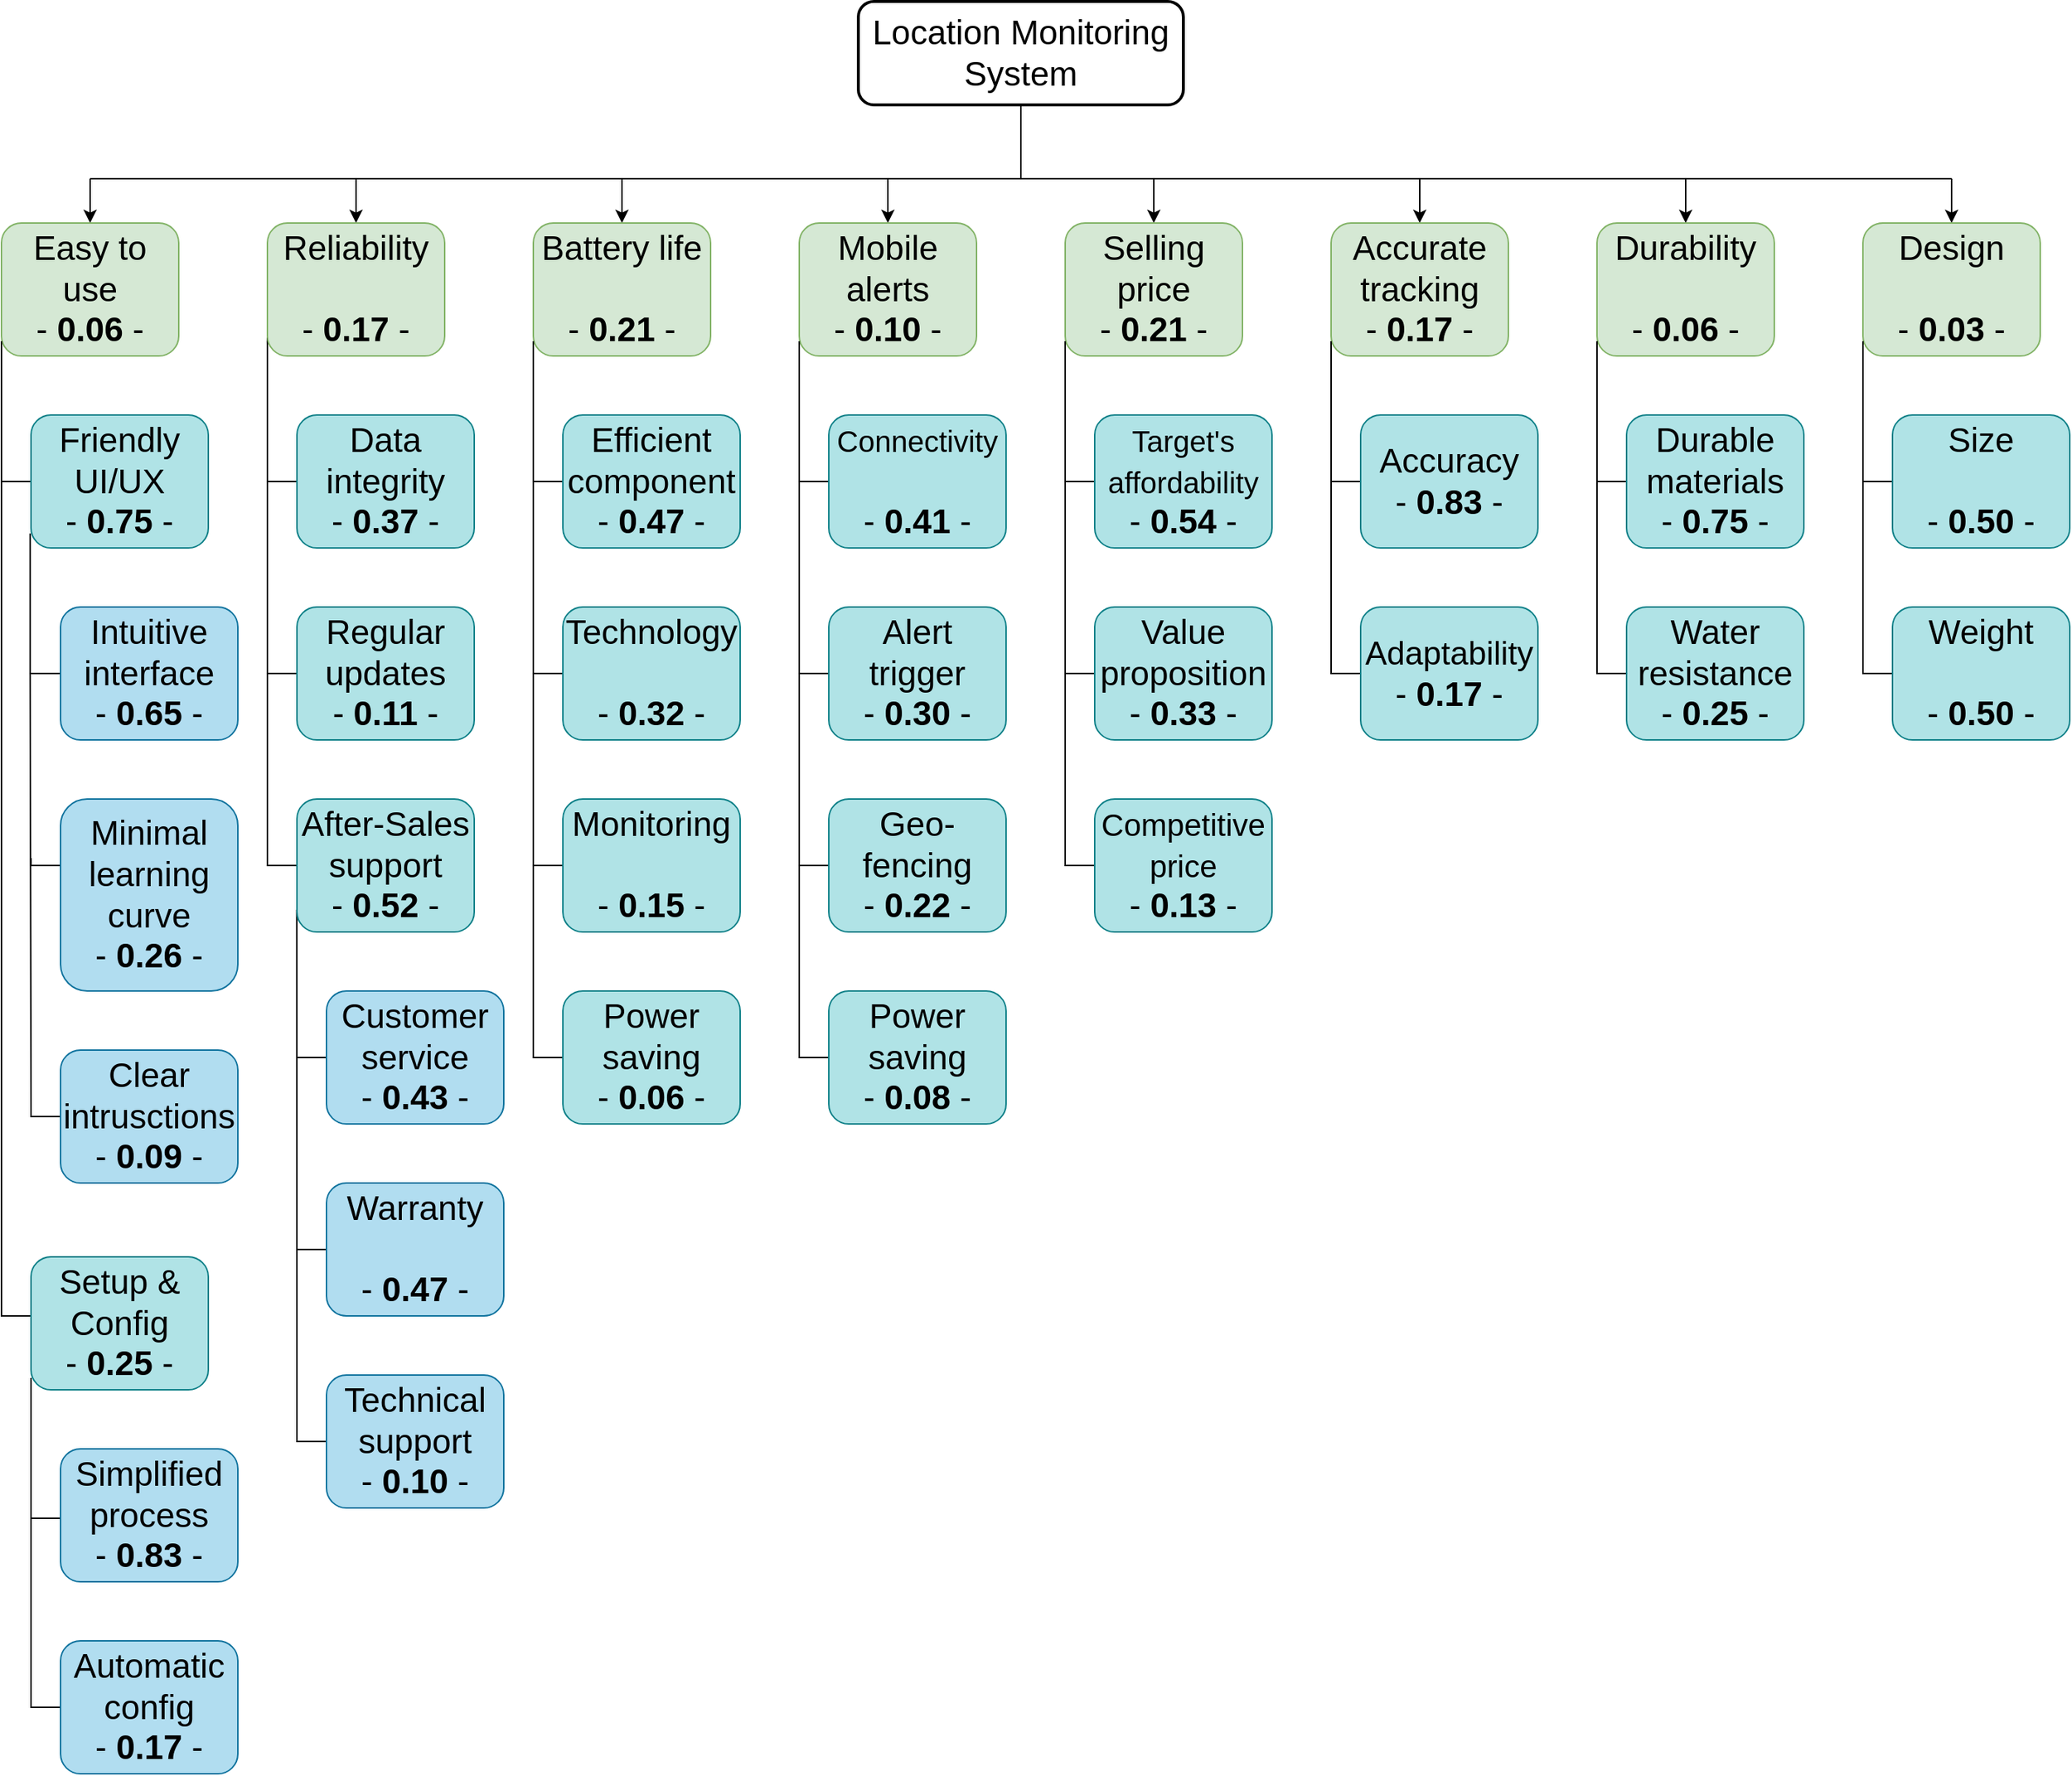 <mxfile version="24.7.14">
  <diagram name="Page-1" id="b4qY4TUKTBq9A7x4mIjq">
    <mxGraphModel dx="4037" dy="1569" grid="1" gridSize="10" guides="1" tooltips="1" connect="1" arrows="1" fold="1" page="1" pageScale="1" pageWidth="850" pageHeight="1100" math="0" shadow="0">
      <root>
        <mxCell id="0" />
        <mxCell id="1" parent="0" />
        <mxCell id="1FTbmse3qNkx1oouSHhA-13" style="edgeStyle=orthogonalEdgeStyle;rounded=0;orthogonalLoop=1;jettySize=auto;html=1;endArrow=none;endFill=0;" edge="1" parent="1" source="1FTbmse3qNkx1oouSHhA-1">
          <mxGeometry relative="1" as="geometry">
            <mxPoint x="470" y="440" as="targetPoint" />
          </mxGeometry>
        </mxCell>
        <mxCell id="1FTbmse3qNkx1oouSHhA-1" value="Location Monitoring System" style="rounded=1;whiteSpace=wrap;html=1;fontSize=23;strokeWidth=2;" vertex="1" parent="1">
          <mxGeometry x="360" y="320" width="220" height="70" as="geometry" />
        </mxCell>
        <mxCell id="1FTbmse3qNkx1oouSHhA-15" style="edgeStyle=orthogonalEdgeStyle;rounded=0;orthogonalLoop=1;jettySize=auto;html=1;endArrow=none;endFill=0;startArrow=classic;startFill=1;" edge="1" parent="1" source="1FTbmse3qNkx1oouSHhA-2">
          <mxGeometry relative="1" as="geometry">
            <mxPoint x="-160" y="440" as="targetPoint" />
          </mxGeometry>
        </mxCell>
        <mxCell id="1FTbmse3qNkx1oouSHhA-2" value="Easy to use&lt;div&gt;-&amp;nbsp;&lt;b&gt;0.06&amp;nbsp;&lt;/b&gt;-&lt;/div&gt;" style="rounded=1;whiteSpace=wrap;html=1;fontSize=23;fillColor=#d5e8d4;strokeColor=#82b366;" vertex="1" parent="1">
          <mxGeometry x="-220" y="470" width="120" height="90" as="geometry" />
        </mxCell>
        <mxCell id="1FTbmse3qNkx1oouSHhA-16" style="edgeStyle=orthogonalEdgeStyle;rounded=0;orthogonalLoop=1;jettySize=auto;html=1;endArrow=none;endFill=0;startArrow=classic;startFill=1;" edge="1" parent="1" source="1FTbmse3qNkx1oouSHhA-3">
          <mxGeometry relative="1" as="geometry">
            <mxPoint x="20" y="440" as="targetPoint" />
          </mxGeometry>
        </mxCell>
        <mxCell id="1FTbmse3qNkx1oouSHhA-53" value="" style="edgeStyle=orthogonalEdgeStyle;rounded=0;orthogonalLoop=1;jettySize=auto;html=1;exitX=0;exitY=0.863;exitDx=0;exitDy=0;exitPerimeter=0;endArrow=none;endFill=0;" edge="1" parent="1" source="1FTbmse3qNkx1oouSHhA-3">
          <mxGeometry relative="1" as="geometry">
            <mxPoint x="-40" y="900" as="targetPoint" />
            <Array as="points">
              <mxPoint x="-40" y="645" />
            </Array>
          </mxGeometry>
        </mxCell>
        <mxCell id="1FTbmse3qNkx1oouSHhA-3" value="Reliability&lt;div&gt;&lt;br&gt;&lt;div&gt;-&amp;nbsp;&lt;b&gt;0.17&amp;nbsp;&lt;/b&gt;-&lt;/div&gt;&lt;/div&gt;" style="rounded=1;whiteSpace=wrap;html=1;fontSize=23;fillColor=#d5e8d4;strokeColor=#82b366;" vertex="1" parent="1">
          <mxGeometry x="-40" y="470" width="120" height="90" as="geometry" />
        </mxCell>
        <mxCell id="1FTbmse3qNkx1oouSHhA-17" style="edgeStyle=orthogonalEdgeStyle;rounded=0;orthogonalLoop=1;jettySize=auto;html=1;endArrow=none;endFill=0;startArrow=classic;startFill=1;" edge="1" parent="1" source="1FTbmse3qNkx1oouSHhA-4">
          <mxGeometry relative="1" as="geometry">
            <mxPoint x="200" y="440" as="targetPoint" />
          </mxGeometry>
        </mxCell>
        <mxCell id="1FTbmse3qNkx1oouSHhA-4" value="Battery life&lt;div&gt;&lt;br&gt;&lt;/div&gt;&lt;div&gt;-&amp;nbsp;&lt;b&gt;0.21&amp;nbsp;&lt;/b&gt;-&lt;/div&gt;" style="rounded=1;whiteSpace=wrap;html=1;fontSize=23;fillColor=#d5e8d4;strokeColor=#82b366;" vertex="1" parent="1">
          <mxGeometry x="140" y="470" width="120" height="90" as="geometry" />
        </mxCell>
        <mxCell id="1FTbmse3qNkx1oouSHhA-18" style="edgeStyle=orthogonalEdgeStyle;rounded=0;orthogonalLoop=1;jettySize=auto;html=1;endArrow=none;endFill=0;startArrow=classic;startFill=1;" edge="1" parent="1" source="1FTbmse3qNkx1oouSHhA-5">
          <mxGeometry relative="1" as="geometry">
            <mxPoint x="380" y="440" as="targetPoint" />
          </mxGeometry>
        </mxCell>
        <mxCell id="1FTbmse3qNkx1oouSHhA-5" value="Mobile alerts&lt;div&gt;-&amp;nbsp;&lt;b&gt;0.10&amp;nbsp;&lt;/b&gt;-&lt;/div&gt;" style="rounded=1;whiteSpace=wrap;html=1;fontSize=23;fillColor=#d5e8d4;strokeColor=#82b366;" vertex="1" parent="1">
          <mxGeometry x="320" y="470" width="120" height="90" as="geometry" />
        </mxCell>
        <mxCell id="1FTbmse3qNkx1oouSHhA-19" style="edgeStyle=orthogonalEdgeStyle;rounded=0;orthogonalLoop=1;jettySize=auto;html=1;endArrow=none;endFill=0;startArrow=classic;startFill=1;" edge="1" parent="1" source="1FTbmse3qNkx1oouSHhA-6">
          <mxGeometry relative="1" as="geometry">
            <mxPoint x="560" y="440" as="targetPoint" />
          </mxGeometry>
        </mxCell>
        <mxCell id="1FTbmse3qNkx1oouSHhA-6" value="Selling price&lt;div&gt;- &lt;b&gt;0.21&lt;/b&gt;&amp;nbsp;-&lt;/div&gt;" style="rounded=1;whiteSpace=wrap;html=1;fontSize=23;fillColor=#d5e8d4;strokeColor=#82b366;" vertex="1" parent="1">
          <mxGeometry x="500" y="470" width="120" height="90" as="geometry" />
        </mxCell>
        <mxCell id="1FTbmse3qNkx1oouSHhA-20" style="edgeStyle=orthogonalEdgeStyle;rounded=0;orthogonalLoop=1;jettySize=auto;html=1;endArrow=none;endFill=0;startArrow=classic;startFill=1;" edge="1" parent="1" source="1FTbmse3qNkx1oouSHhA-7">
          <mxGeometry relative="1" as="geometry">
            <mxPoint x="740" y="440" as="targetPoint" />
          </mxGeometry>
        </mxCell>
        <mxCell id="1FTbmse3qNkx1oouSHhA-7" value="Accurate tracking&lt;div&gt;- &lt;b&gt;0.17 &lt;/b&gt;-&lt;/div&gt;" style="rounded=1;whiteSpace=wrap;html=1;fontSize=23;fillColor=#d5e8d4;strokeColor=#82b366;" vertex="1" parent="1">
          <mxGeometry x="680" y="470" width="120" height="90" as="geometry" />
        </mxCell>
        <mxCell id="1FTbmse3qNkx1oouSHhA-21" style="edgeStyle=orthogonalEdgeStyle;rounded=0;orthogonalLoop=1;jettySize=auto;html=1;endArrow=none;endFill=0;startArrow=classic;startFill=1;" edge="1" parent="1" source="1FTbmse3qNkx1oouSHhA-8">
          <mxGeometry relative="1" as="geometry">
            <mxPoint x="920" y="440" as="targetPoint" />
          </mxGeometry>
        </mxCell>
        <mxCell id="1FTbmse3qNkx1oouSHhA-8" value="Durability&lt;div&gt;&lt;br&gt;&lt;/div&gt;&lt;div&gt;- &lt;b&gt;0.06 &lt;/b&gt;-&lt;/div&gt;" style="rounded=1;whiteSpace=wrap;html=1;fontSize=23;fillColor=#d5e8d4;strokeColor=#82b366;" vertex="1" parent="1">
          <mxGeometry x="860" y="470" width="120" height="90" as="geometry" />
        </mxCell>
        <mxCell id="1FTbmse3qNkx1oouSHhA-22" style="edgeStyle=orthogonalEdgeStyle;rounded=0;orthogonalLoop=1;jettySize=auto;html=1;endArrow=none;endFill=0;startArrow=classic;startFill=1;" edge="1" parent="1" source="1FTbmse3qNkx1oouSHhA-9">
          <mxGeometry relative="1" as="geometry">
            <mxPoint x="1100" y="440" as="targetPoint" />
          </mxGeometry>
        </mxCell>
        <mxCell id="1FTbmse3qNkx1oouSHhA-9" value="Design&lt;div&gt;&lt;br&gt;&lt;/div&gt;&lt;div&gt;- &lt;b&gt;0.03 &lt;/b&gt;-&lt;/div&gt;" style="rounded=1;whiteSpace=wrap;html=1;fontSize=23;fillColor=#d5e8d4;strokeColor=#82b366;" vertex="1" parent="1">
          <mxGeometry x="1040" y="470" width="120" height="90" as="geometry" />
        </mxCell>
        <mxCell id="1FTbmse3qNkx1oouSHhA-14" value="" style="endArrow=none;html=1;rounded=0;" edge="1" parent="1">
          <mxGeometry width="50" height="50" relative="1" as="geometry">
            <mxPoint x="-160" y="440" as="sourcePoint" />
            <mxPoint x="1100" y="440" as="targetPoint" />
          </mxGeometry>
        </mxCell>
        <mxCell id="1FTbmse3qNkx1oouSHhA-32" style="edgeStyle=orthogonalEdgeStyle;rounded=0;orthogonalLoop=1;jettySize=auto;html=1;endArrow=none;endFill=0;" edge="1" parent="1">
          <mxGeometry relative="1" as="geometry">
            <mxPoint x="-220" y="645" as="targetPoint" />
            <mxPoint x="-200" y="645" as="sourcePoint" />
          </mxGeometry>
        </mxCell>
        <mxCell id="1FTbmse3qNkx1oouSHhA-34" value="" style="edgeStyle=orthogonalEdgeStyle;rounded=0;orthogonalLoop=1;jettySize=auto;html=1;exitX=-0.005;exitY=0.891;exitDx=0;exitDy=0;exitPerimeter=0;endArrow=none;endFill=0;" edge="1" parent="1">
          <mxGeometry relative="1" as="geometry">
            <mxPoint x="-200.6" y="680.19" as="sourcePoint" />
            <mxPoint x="-200" y="1070" as="targetPoint" />
            <Array as="points">
              <mxPoint x="-201" y="775" />
            </Array>
          </mxGeometry>
        </mxCell>
        <mxCell id="1FTbmse3qNkx1oouSHhA-33" style="edgeStyle=orthogonalEdgeStyle;rounded=0;orthogonalLoop=1;jettySize=auto;html=1;endArrow=none;endFill=0;exitX=0.008;exitY=0.432;exitDx=0;exitDy=0;exitPerimeter=0;" edge="1" parent="1" source="1FTbmse3qNkx1oouSHhA-42">
          <mxGeometry relative="1" as="geometry">
            <mxPoint x="-220" y="1030" as="targetPoint" />
            <mxPoint x="-200" y="1035" as="sourcePoint" />
            <Array as="points">
              <mxPoint x="-200" y="1209" />
              <mxPoint x="-200" y="1210" />
              <mxPoint x="-220" y="1210" />
            </Array>
          </mxGeometry>
        </mxCell>
        <mxCell id="1FTbmse3qNkx1oouSHhA-37" value="" style="edgeStyle=orthogonalEdgeStyle;rounded=0;orthogonalLoop=1;jettySize=auto;html=1;exitX=0;exitY=0.889;exitDx=0;exitDy=0;exitPerimeter=0;endArrow=none;endFill=0;" edge="1" parent="1">
          <mxGeometry relative="1" as="geometry">
            <mxPoint x="-200" y="1252.01" as="sourcePoint" />
            <mxPoint x="-200" y="1470" as="targetPoint" />
            <Array as="points">
              <mxPoint x="-200" y="1460" />
              <mxPoint x="-200" y="1460" />
            </Array>
          </mxGeometry>
        </mxCell>
        <mxCell id="1FTbmse3qNkx1oouSHhA-38" style="edgeStyle=orthogonalEdgeStyle;rounded=0;orthogonalLoop=1;jettySize=auto;html=1;endArrow=none;endFill=0;" edge="1" parent="1">
          <mxGeometry relative="1" as="geometry">
            <mxPoint x="-200.0" y="1347" as="targetPoint" />
            <mxPoint x="-180" y="1347" as="sourcePoint" />
          </mxGeometry>
        </mxCell>
        <mxCell id="1FTbmse3qNkx1oouSHhA-35" style="edgeStyle=orthogonalEdgeStyle;rounded=0;orthogonalLoop=1;jettySize=auto;html=1;endArrow=none;endFill=0;" edge="1" parent="1">
          <mxGeometry relative="1" as="geometry">
            <mxPoint x="-200" y="775" as="targetPoint" />
            <mxPoint x="-180" y="775" as="sourcePoint" />
          </mxGeometry>
        </mxCell>
        <mxCell id="1FTbmse3qNkx1oouSHhA-36" style="edgeStyle=orthogonalEdgeStyle;rounded=0;orthogonalLoop=1;jettySize=auto;html=1;endArrow=none;endFill=0;" edge="1" parent="1">
          <mxGeometry relative="1" as="geometry">
            <mxPoint x="-200" y="900" as="targetPoint" />
            <mxPoint x="-180" y="905" as="sourcePoint" />
            <Array as="points">
              <mxPoint x="-200" y="905" />
            </Array>
          </mxGeometry>
        </mxCell>
        <mxCell id="1FTbmse3qNkx1oouSHhA-31" style="edgeStyle=orthogonalEdgeStyle;rounded=0;orthogonalLoop=1;jettySize=auto;html=1;endArrow=none;endFill=0;" edge="1" parent="1">
          <mxGeometry relative="1" as="geometry">
            <mxPoint x="-220" y="550" as="sourcePoint" />
            <mxPoint x="-220" y="1030" as="targetPoint" />
            <Array as="points">
              <mxPoint x="-220" y="600" />
            </Array>
          </mxGeometry>
        </mxCell>
        <mxCell id="1FTbmse3qNkx1oouSHhA-55" style="edgeStyle=orthogonalEdgeStyle;rounded=0;orthogonalLoop=1;jettySize=auto;html=1;endArrow=none;endFill=0;" edge="1" parent="1" source="1FTbmse3qNkx1oouSHhA-41">
          <mxGeometry relative="1" as="geometry">
            <mxPoint x="-40" y="645" as="targetPoint" />
          </mxGeometry>
        </mxCell>
        <mxCell id="1FTbmse3qNkx1oouSHhA-63" value="" style="edgeStyle=orthogonalEdgeStyle;rounded=0;orthogonalLoop=1;jettySize=auto;html=1;exitX=-0.001;exitY=0.833;exitDx=0;exitDy=0;exitPerimeter=0;endArrow=none;endFill=0;" edge="1" parent="1" source="1FTbmse3qNkx1oouSHhA-41">
          <mxGeometry relative="1" as="geometry">
            <mxPoint x="-20" y="1290" as="targetPoint" />
            <Array as="points">
              <mxPoint x="-20" y="1035" />
            </Array>
          </mxGeometry>
        </mxCell>
        <mxCell id="1FTbmse3qNkx1oouSHhA-41" value="&lt;div&gt;After-Sales support&lt;br&gt;- &lt;b&gt;0.52&amp;nbsp;&lt;/b&gt;-&lt;/div&gt;" style="rounded=1;whiteSpace=wrap;html=1;fontSize=23;fillColor=#b0e3e6;strokeColor=#0e8088;" vertex="1" parent="1">
          <mxGeometry x="-20" y="860" width="120" height="90" as="geometry" />
        </mxCell>
        <mxCell id="1FTbmse3qNkx1oouSHhA-42" value="Setup &amp;amp; Config&lt;div&gt;- &lt;b&gt;0.25 &lt;/b&gt;-&lt;/div&gt;" style="rounded=1;whiteSpace=wrap;html=1;fontSize=23;fillColor=#b0e3e6;strokeColor=#0e8088;" vertex="1" parent="1">
          <mxGeometry x="-200" y="1170" width="120" height="90" as="geometry" />
        </mxCell>
        <mxCell id="1FTbmse3qNkx1oouSHhA-43" value="&lt;div&gt;Simplified process&lt;br&gt;- &lt;b&gt;0.83&amp;nbsp;&lt;/b&gt;-&lt;/div&gt;" style="rounded=1;whiteSpace=wrap;html=1;fontSize=23;fillColor=#b1ddf0;strokeColor=#10739e;" vertex="1" parent="1">
          <mxGeometry x="-180" y="1300" width="120" height="90" as="geometry" />
        </mxCell>
        <mxCell id="1FTbmse3qNkx1oouSHhA-50" style="edgeStyle=orthogonalEdgeStyle;rounded=0;orthogonalLoop=1;jettySize=auto;html=1;endArrow=none;endFill=0;" edge="1" parent="1" source="1FTbmse3qNkx1oouSHhA-44">
          <mxGeometry relative="1" as="geometry">
            <mxPoint x="-200" y="1470" as="targetPoint" />
            <Array as="points">
              <mxPoint x="-200" y="1475" />
            </Array>
          </mxGeometry>
        </mxCell>
        <mxCell id="1FTbmse3qNkx1oouSHhA-44" value="&lt;div&gt;Automatic config&lt;br&gt;- &lt;b&gt;0.17&amp;nbsp;&lt;/b&gt;-&lt;/div&gt;" style="rounded=1;whiteSpace=wrap;html=1;fontSize=23;fillColor=#b1ddf0;strokeColor=#10739e;" vertex="1" parent="1">
          <mxGeometry x="-180" y="1430" width="120" height="90" as="geometry" />
        </mxCell>
        <mxCell id="1FTbmse3qNkx1oouSHhA-45" value="Friendly UI/UX&lt;div&gt;- &lt;b&gt;0.75 &lt;/b&gt;-&lt;/div&gt;" style="rounded=1;whiteSpace=wrap;html=1;fontSize=23;fillColor=#b0e3e6;strokeColor=#0e8088;" vertex="1" parent="1">
          <mxGeometry x="-200" y="600" width="120" height="90" as="geometry" />
        </mxCell>
        <mxCell id="1FTbmse3qNkx1oouSHhA-46" value="&lt;div&gt;Intuitive interface&lt;br&gt;- &lt;b&gt;0.65&amp;nbsp;&lt;/b&gt;-&lt;/div&gt;" style="rounded=1;whiteSpace=wrap;html=1;fontSize=23;fillColor=#b1ddf0;strokeColor=#10739e;" vertex="1" parent="1">
          <mxGeometry x="-180" y="730" width="120" height="90" as="geometry" />
        </mxCell>
        <mxCell id="1FTbmse3qNkx1oouSHhA-49" style="edgeStyle=orthogonalEdgeStyle;rounded=0;orthogonalLoop=1;jettySize=auto;html=1;endArrow=none;endFill=0;" edge="1" parent="1" source="1FTbmse3qNkx1oouSHhA-47">
          <mxGeometry relative="1" as="geometry">
            <mxPoint x="-200" y="1070" as="targetPoint" />
            <Array as="points">
              <mxPoint x="-200" y="1075" />
            </Array>
          </mxGeometry>
        </mxCell>
        <mxCell id="1FTbmse3qNkx1oouSHhA-47" value="&lt;div&gt;Clear intrusctions&lt;br&gt;- &lt;b&gt;0.09&amp;nbsp;&lt;/b&gt;-&lt;/div&gt;" style="rounded=1;whiteSpace=wrap;html=1;fontSize=23;fillColor=#b1ddf0;strokeColor=#10739e;" vertex="1" parent="1">
          <mxGeometry x="-180" y="1030" width="120" height="90" as="geometry" />
        </mxCell>
        <mxCell id="1FTbmse3qNkx1oouSHhA-48" value="&lt;div&gt;Minimal learning curve&lt;br&gt;- &lt;b&gt;0.26&amp;nbsp;&lt;/b&gt;-&lt;/div&gt;" style="rounded=1;whiteSpace=wrap;html=1;fontSize=23;fillColor=#b1ddf0;strokeColor=#10739e;" vertex="1" parent="1">
          <mxGeometry x="-180" y="860" width="120" height="130" as="geometry" />
        </mxCell>
        <mxCell id="1FTbmse3qNkx1oouSHhA-57" style="edgeStyle=orthogonalEdgeStyle;rounded=0;orthogonalLoop=1;jettySize=auto;html=1;endArrow=none;endFill=0;" edge="1" parent="1" source="1FTbmse3qNkx1oouSHhA-51">
          <mxGeometry relative="1" as="geometry">
            <mxPoint x="-40" y="775" as="targetPoint" />
          </mxGeometry>
        </mxCell>
        <mxCell id="1FTbmse3qNkx1oouSHhA-51" value="&lt;div&gt;Data integrity&lt;br&gt;- &lt;b&gt;0.37&amp;nbsp;&lt;/b&gt;-&lt;/div&gt;" style="rounded=1;whiteSpace=wrap;html=1;fontSize=23;fillColor=#b0e3e6;strokeColor=#0e8088;" vertex="1" parent="1">
          <mxGeometry x="-20" y="600" width="120" height="90" as="geometry" />
        </mxCell>
        <mxCell id="1FTbmse3qNkx1oouSHhA-59" style="edgeStyle=orthogonalEdgeStyle;rounded=0;orthogonalLoop=1;jettySize=auto;html=1;endArrow=none;endFill=0;" edge="1" parent="1" source="1FTbmse3qNkx1oouSHhA-52">
          <mxGeometry relative="1" as="geometry">
            <mxPoint x="-40" y="775.0" as="targetPoint" />
          </mxGeometry>
        </mxCell>
        <mxCell id="1FTbmse3qNkx1oouSHhA-52" value="&lt;div&gt;Regular updates&lt;br&gt;- &lt;b&gt;0.11&amp;nbsp;&lt;/b&gt;-&lt;/div&gt;" style="rounded=1;whiteSpace=wrap;html=1;fontSize=23;fillColor=#b0e3e6;strokeColor=#0e8088;" vertex="1" parent="1">
          <mxGeometry x="-20" y="730" width="120" height="90" as="geometry" />
        </mxCell>
        <mxCell id="1FTbmse3qNkx1oouSHhA-65" style="edgeStyle=orthogonalEdgeStyle;rounded=0;orthogonalLoop=1;jettySize=auto;html=1;endArrow=none;endFill=0;" edge="1" parent="1" source="1FTbmse3qNkx1oouSHhA-60">
          <mxGeometry relative="1" as="geometry">
            <mxPoint x="-20" y="1035" as="targetPoint" />
          </mxGeometry>
        </mxCell>
        <mxCell id="1FTbmse3qNkx1oouSHhA-60" value="&lt;div&gt;Customer service&lt;br&gt;- &lt;b&gt;0.43&amp;nbsp;&lt;/b&gt;-&lt;/div&gt;" style="rounded=1;whiteSpace=wrap;html=1;fontSize=23;fillColor=#b1ddf0;strokeColor=#10739e;" vertex="1" parent="1">
          <mxGeometry y="990" width="120" height="90" as="geometry" />
        </mxCell>
        <mxCell id="1FTbmse3qNkx1oouSHhA-67" style="edgeStyle=orthogonalEdgeStyle;rounded=0;orthogonalLoop=1;jettySize=auto;html=1;endArrow=none;endFill=0;" edge="1" parent="1" source="1FTbmse3qNkx1oouSHhA-61">
          <mxGeometry relative="1" as="geometry">
            <mxPoint x="-20" y="1290" as="targetPoint" />
            <Array as="points">
              <mxPoint x="-20" y="1295" />
            </Array>
          </mxGeometry>
        </mxCell>
        <mxCell id="1FTbmse3qNkx1oouSHhA-61" value="&lt;div&gt;Technical support&lt;br&gt;- &lt;b&gt;0.10&amp;nbsp;&lt;/b&gt;-&lt;/div&gt;" style="rounded=1;whiteSpace=wrap;html=1;fontSize=23;fillColor=#b1ddf0;strokeColor=#10739e;" vertex="1" parent="1">
          <mxGeometry y="1250" width="120" height="90" as="geometry" />
        </mxCell>
        <mxCell id="1FTbmse3qNkx1oouSHhA-66" style="edgeStyle=orthogonalEdgeStyle;rounded=0;orthogonalLoop=1;jettySize=auto;html=1;endArrow=none;endFill=0;" edge="1" parent="1" source="1FTbmse3qNkx1oouSHhA-62">
          <mxGeometry relative="1" as="geometry">
            <mxPoint x="-20" y="1165" as="targetPoint" />
          </mxGeometry>
        </mxCell>
        <mxCell id="1FTbmse3qNkx1oouSHhA-62" value="&lt;div&gt;Warranty&lt;/div&gt;&lt;div&gt;&lt;br&gt;- &lt;b&gt;0.47&amp;nbsp;&lt;/b&gt;-&lt;/div&gt;" style="rounded=1;whiteSpace=wrap;html=1;fontSize=23;fillColor=#b1ddf0;strokeColor=#10739e;" vertex="1" parent="1">
          <mxGeometry y="1120" width="120" height="90" as="geometry" />
        </mxCell>
        <mxCell id="1FTbmse3qNkx1oouSHhA-74" style="edgeStyle=orthogonalEdgeStyle;rounded=0;orthogonalLoop=1;jettySize=auto;html=1;endArrow=none;endFill=0;" edge="1" parent="1" source="1FTbmse3qNkx1oouSHhA-68">
          <mxGeometry relative="1" as="geometry">
            <mxPoint x="140" y="645" as="targetPoint" />
          </mxGeometry>
        </mxCell>
        <mxCell id="1FTbmse3qNkx1oouSHhA-68" value="&lt;div&gt;Efficient component&lt;br&gt;- &lt;b&gt;0.47&amp;nbsp;&lt;/b&gt;-&lt;/div&gt;" style="rounded=1;whiteSpace=wrap;html=1;fontSize=23;fillColor=#b0e3e6;strokeColor=#0e8088;" vertex="1" parent="1">
          <mxGeometry x="160" y="600" width="120" height="90" as="geometry" />
        </mxCell>
        <mxCell id="1FTbmse3qNkx1oouSHhA-75" style="edgeStyle=orthogonalEdgeStyle;rounded=0;orthogonalLoop=1;jettySize=auto;html=1;endArrow=none;endFill=0;" edge="1" parent="1" source="1FTbmse3qNkx1oouSHhA-69">
          <mxGeometry relative="1" as="geometry">
            <mxPoint x="140" y="775" as="targetPoint" />
          </mxGeometry>
        </mxCell>
        <mxCell id="1FTbmse3qNkx1oouSHhA-69" value="&lt;div&gt;Technology&lt;/div&gt;&lt;div&gt;&lt;br&gt;- &lt;b&gt;0.32&amp;nbsp;&lt;/b&gt;-&lt;/div&gt;" style="rounded=1;whiteSpace=wrap;html=1;fontSize=23;fillColor=#b0e3e6;strokeColor=#0e8088;" vertex="1" parent="1">
          <mxGeometry x="160" y="730" width="120" height="90" as="geometry" />
        </mxCell>
        <mxCell id="1FTbmse3qNkx1oouSHhA-77" style="edgeStyle=orthogonalEdgeStyle;rounded=0;orthogonalLoop=1;jettySize=auto;html=1;endArrow=none;endFill=0;" edge="1" parent="1" source="1FTbmse3qNkx1oouSHhA-70">
          <mxGeometry relative="1" as="geometry">
            <mxPoint x="140" y="1030" as="targetPoint" />
            <Array as="points">
              <mxPoint x="140" y="1035" />
            </Array>
          </mxGeometry>
        </mxCell>
        <mxCell id="1FTbmse3qNkx1oouSHhA-70" value="&lt;div&gt;Power&lt;/div&gt;&lt;div&gt;saving&lt;br&gt;- &lt;b&gt;0.06&amp;nbsp;&lt;/b&gt;-&lt;/div&gt;" style="rounded=1;whiteSpace=wrap;html=1;fontSize=23;fillColor=#b0e3e6;strokeColor=#0e8088;" vertex="1" parent="1">
          <mxGeometry x="160" y="990" width="120" height="90" as="geometry" />
        </mxCell>
        <mxCell id="1FTbmse3qNkx1oouSHhA-76" style="edgeStyle=orthogonalEdgeStyle;rounded=0;orthogonalLoop=1;jettySize=auto;html=1;endArrow=none;endFill=0;" edge="1" parent="1" source="1FTbmse3qNkx1oouSHhA-71">
          <mxGeometry relative="1" as="geometry">
            <mxPoint x="140" y="905" as="targetPoint" />
          </mxGeometry>
        </mxCell>
        <mxCell id="1FTbmse3qNkx1oouSHhA-71" value="&lt;div&gt;Monitoring&lt;/div&gt;&lt;div&gt;&lt;br&gt;- &lt;b&gt;0.15&amp;nbsp;&lt;/b&gt;-&lt;/div&gt;" style="rounded=1;whiteSpace=wrap;html=1;fontSize=23;fillColor=#b0e3e6;strokeColor=#0e8088;" vertex="1" parent="1">
          <mxGeometry x="160" y="860" width="120" height="90" as="geometry" />
        </mxCell>
        <mxCell id="1FTbmse3qNkx1oouSHhA-72" value="" style="edgeStyle=orthogonalEdgeStyle;rounded=0;orthogonalLoop=1;jettySize=auto;html=1;exitX=0;exitY=0.863;exitDx=0;exitDy=0;exitPerimeter=0;endArrow=none;endFill=0;" edge="1" parent="1">
          <mxGeometry relative="1" as="geometry">
            <mxPoint x="140" y="550" as="sourcePoint" />
            <mxPoint x="140" y="1030" as="targetPoint" />
            <Array as="points">
              <mxPoint x="140" y="647" />
            </Array>
          </mxGeometry>
        </mxCell>
        <mxCell id="1FTbmse3qNkx1oouSHhA-78" style="edgeStyle=orthogonalEdgeStyle;rounded=0;orthogonalLoop=1;jettySize=auto;html=1;endArrow=none;endFill=0;" edge="1" source="1FTbmse3qNkx1oouSHhA-79" parent="1">
          <mxGeometry relative="1" as="geometry">
            <mxPoint x="320" y="645" as="targetPoint" />
          </mxGeometry>
        </mxCell>
        <mxCell id="1FTbmse3qNkx1oouSHhA-79" value="&lt;div&gt;&lt;font style=&quot;font-size: 20px;&quot;&gt;Connectivity&lt;/font&gt;&lt;/div&gt;&lt;div&gt;&lt;font style=&quot;font-size: 20px;&quot;&gt;&lt;br&gt;&lt;/font&gt;&lt;/div&gt;&lt;div&gt;- &lt;b&gt;0.41&amp;nbsp;&lt;/b&gt;-&lt;/div&gt;" style="rounded=1;whiteSpace=wrap;html=1;fontSize=23;fillColor=#b0e3e6;strokeColor=#0e8088;" vertex="1" parent="1">
          <mxGeometry x="340" y="600" width="120" height="90" as="geometry" />
        </mxCell>
        <mxCell id="1FTbmse3qNkx1oouSHhA-80" style="edgeStyle=orthogonalEdgeStyle;rounded=0;orthogonalLoop=1;jettySize=auto;html=1;endArrow=none;endFill=0;" edge="1" source="1FTbmse3qNkx1oouSHhA-81" parent="1">
          <mxGeometry relative="1" as="geometry">
            <mxPoint x="320" y="775" as="targetPoint" />
          </mxGeometry>
        </mxCell>
        <mxCell id="1FTbmse3qNkx1oouSHhA-81" value="&lt;div&gt;Alert trigger&lt;br&gt;- &lt;b&gt;0.30&amp;nbsp;&lt;/b&gt;-&lt;/div&gt;" style="rounded=1;whiteSpace=wrap;html=1;fontSize=23;fillColor=#b0e3e6;strokeColor=#0e8088;" vertex="1" parent="1">
          <mxGeometry x="340" y="730" width="120" height="90" as="geometry" />
        </mxCell>
        <mxCell id="1FTbmse3qNkx1oouSHhA-82" style="edgeStyle=orthogonalEdgeStyle;rounded=0;orthogonalLoop=1;jettySize=auto;html=1;endArrow=none;endFill=0;" edge="1" source="1FTbmse3qNkx1oouSHhA-83" parent="1">
          <mxGeometry relative="1" as="geometry">
            <mxPoint x="320" y="1030" as="targetPoint" />
            <Array as="points">
              <mxPoint x="320" y="1035" />
            </Array>
          </mxGeometry>
        </mxCell>
        <mxCell id="1FTbmse3qNkx1oouSHhA-83" value="&lt;div&gt;Power&lt;/div&gt;&lt;div&gt;saving&lt;br&gt;- &lt;b&gt;0.08&amp;nbsp;&lt;/b&gt;-&lt;/div&gt;" style="rounded=1;whiteSpace=wrap;html=1;fontSize=23;fillColor=#b0e3e6;strokeColor=#0e8088;" vertex="1" parent="1">
          <mxGeometry x="340" y="990" width="120" height="90" as="geometry" />
        </mxCell>
        <mxCell id="1FTbmse3qNkx1oouSHhA-84" style="edgeStyle=orthogonalEdgeStyle;rounded=0;orthogonalLoop=1;jettySize=auto;html=1;endArrow=none;endFill=0;" edge="1" source="1FTbmse3qNkx1oouSHhA-85" parent="1">
          <mxGeometry relative="1" as="geometry">
            <mxPoint x="320" y="905" as="targetPoint" />
          </mxGeometry>
        </mxCell>
        <mxCell id="1FTbmse3qNkx1oouSHhA-85" value="&lt;div&gt;Geo-fencing&lt;/div&gt;&lt;div&gt;- &lt;b&gt;0.22&amp;nbsp;&lt;/b&gt;-&lt;/div&gt;" style="rounded=1;whiteSpace=wrap;html=1;fontSize=23;fillColor=#b0e3e6;strokeColor=#0e8088;" vertex="1" parent="1">
          <mxGeometry x="340" y="860" width="120" height="90" as="geometry" />
        </mxCell>
        <mxCell id="1FTbmse3qNkx1oouSHhA-86" value="" style="edgeStyle=orthogonalEdgeStyle;rounded=0;orthogonalLoop=1;jettySize=auto;html=1;exitX=0;exitY=0.863;exitDx=0;exitDy=0;exitPerimeter=0;endArrow=none;endFill=0;" edge="1" parent="1">
          <mxGeometry relative="1" as="geometry">
            <mxPoint x="320" y="550" as="sourcePoint" />
            <mxPoint x="320" y="1030" as="targetPoint" />
            <Array as="points">
              <mxPoint x="320" y="647" />
            </Array>
          </mxGeometry>
        </mxCell>
        <mxCell id="1FTbmse3qNkx1oouSHhA-87" style="edgeStyle=orthogonalEdgeStyle;rounded=0;orthogonalLoop=1;jettySize=auto;html=1;endArrow=none;endFill=0;" edge="1" source="1FTbmse3qNkx1oouSHhA-88" parent="1">
          <mxGeometry relative="1" as="geometry">
            <mxPoint x="500" y="645" as="targetPoint" />
          </mxGeometry>
        </mxCell>
        <mxCell id="1FTbmse3qNkx1oouSHhA-88" value="&lt;div&gt;&lt;span style=&quot;font-size: 20px;&quot;&gt;Target&#39;s affordability&lt;/span&gt;&lt;/div&gt;&lt;div&gt;- &lt;b&gt;0.54&amp;nbsp;&lt;/b&gt;-&lt;/div&gt;" style="rounded=1;whiteSpace=wrap;html=1;fontSize=23;fillColor=#b0e3e6;strokeColor=#0e8088;" vertex="1" parent="1">
          <mxGeometry x="520" y="600" width="120" height="90" as="geometry" />
        </mxCell>
        <mxCell id="1FTbmse3qNkx1oouSHhA-89" style="edgeStyle=orthogonalEdgeStyle;rounded=0;orthogonalLoop=1;jettySize=auto;html=1;endArrow=none;endFill=0;" edge="1" source="1FTbmse3qNkx1oouSHhA-90" parent="1">
          <mxGeometry relative="1" as="geometry">
            <mxPoint x="500" y="775" as="targetPoint" />
          </mxGeometry>
        </mxCell>
        <mxCell id="1FTbmse3qNkx1oouSHhA-90" value="&lt;div&gt;Value proposition&lt;br&gt;- &lt;b&gt;0.33&amp;nbsp;&lt;/b&gt;-&lt;/div&gt;" style="rounded=1;whiteSpace=wrap;html=1;fontSize=23;fillColor=#b0e3e6;strokeColor=#0e8088;" vertex="1" parent="1">
          <mxGeometry x="520" y="730" width="120" height="90" as="geometry" />
        </mxCell>
        <mxCell id="1FTbmse3qNkx1oouSHhA-93" style="edgeStyle=orthogonalEdgeStyle;rounded=0;orthogonalLoop=1;jettySize=auto;html=1;endArrow=none;endFill=0;" edge="1" source="1FTbmse3qNkx1oouSHhA-94" parent="1">
          <mxGeometry relative="1" as="geometry">
            <mxPoint x="500" y="900" as="targetPoint" />
            <Array as="points">
              <mxPoint x="500" y="905" />
            </Array>
          </mxGeometry>
        </mxCell>
        <mxCell id="1FTbmse3qNkx1oouSHhA-94" value="&lt;div&gt;&lt;font style=&quot;font-size: 21px;&quot;&gt;Competitive price&lt;/font&gt;&lt;/div&gt;&lt;div&gt;- &lt;b&gt;0.13&amp;nbsp;&lt;/b&gt;-&lt;/div&gt;" style="rounded=1;whiteSpace=wrap;html=1;fontSize=23;fillColor=#b0e3e6;strokeColor=#0e8088;" vertex="1" parent="1">
          <mxGeometry x="520" y="860" width="120" height="90" as="geometry" />
        </mxCell>
        <mxCell id="1FTbmse3qNkx1oouSHhA-95" value="" style="edgeStyle=orthogonalEdgeStyle;rounded=0;orthogonalLoop=1;jettySize=auto;html=1;exitX=0;exitY=0.863;exitDx=0;exitDy=0;exitPerimeter=0;endArrow=none;endFill=0;" edge="1" parent="1">
          <mxGeometry relative="1" as="geometry">
            <mxPoint x="500" y="550" as="sourcePoint" />
            <mxPoint x="500" y="900" as="targetPoint" />
            <Array as="points">
              <mxPoint x="500" y="647" />
            </Array>
          </mxGeometry>
        </mxCell>
        <mxCell id="1FTbmse3qNkx1oouSHhA-96" style="edgeStyle=orthogonalEdgeStyle;rounded=0;orthogonalLoop=1;jettySize=auto;html=1;endArrow=none;endFill=0;" edge="1" source="1FTbmse3qNkx1oouSHhA-97" parent="1">
          <mxGeometry relative="1" as="geometry">
            <mxPoint x="680" y="645" as="targetPoint" />
          </mxGeometry>
        </mxCell>
        <mxCell id="1FTbmse3qNkx1oouSHhA-97" value="&lt;div&gt;&lt;font style=&quot;font-size: 23px;&quot;&gt;Accuracy&lt;/font&gt;&lt;/div&gt;&lt;div&gt;&lt;font style=&quot;font-size: 23px;&quot;&gt;- &lt;b&gt;0.83&amp;nbsp;&lt;/b&gt;-&lt;/font&gt;&lt;/div&gt;" style="rounded=1;whiteSpace=wrap;html=1;fontSize=23;fillColor=#b0e3e6;strokeColor=#0e8088;" vertex="1" parent="1">
          <mxGeometry x="700" y="600" width="120" height="90" as="geometry" />
        </mxCell>
        <mxCell id="1FTbmse3qNkx1oouSHhA-98" style="edgeStyle=orthogonalEdgeStyle;rounded=0;orthogonalLoop=1;jettySize=auto;html=1;endArrow=none;endFill=0;" edge="1" source="1FTbmse3qNkx1oouSHhA-99" parent="1">
          <mxGeometry relative="1" as="geometry">
            <mxPoint x="680" y="770" as="targetPoint" />
            <Array as="points">
              <mxPoint x="680" y="775" />
            </Array>
          </mxGeometry>
        </mxCell>
        <mxCell id="1FTbmse3qNkx1oouSHhA-99" value="&lt;div&gt;&lt;font style=&quot;font-size: 22px;&quot;&gt;Adaptability&lt;/font&gt;&lt;br&gt;- &lt;b&gt;0.17&amp;nbsp;&lt;/b&gt;-&lt;/div&gt;" style="rounded=1;whiteSpace=wrap;html=1;fontSize=23;fillColor=#b0e3e6;strokeColor=#0e8088;" vertex="1" parent="1">
          <mxGeometry x="700" y="730" width="120" height="90" as="geometry" />
        </mxCell>
        <mxCell id="1FTbmse3qNkx1oouSHhA-102" value="" style="edgeStyle=orthogonalEdgeStyle;rounded=0;orthogonalLoop=1;jettySize=auto;html=1;exitX=0;exitY=0.863;exitDx=0;exitDy=0;exitPerimeter=0;endArrow=none;endFill=0;" edge="1" parent="1">
          <mxGeometry relative="1" as="geometry">
            <mxPoint x="680" y="550" as="sourcePoint" />
            <mxPoint x="680" y="770" as="targetPoint" />
            <Array as="points">
              <mxPoint x="680" y="647" />
            </Array>
          </mxGeometry>
        </mxCell>
        <mxCell id="1FTbmse3qNkx1oouSHhA-103" style="edgeStyle=orthogonalEdgeStyle;rounded=0;orthogonalLoop=1;jettySize=auto;html=1;endArrow=none;endFill=0;" edge="1" source="1FTbmse3qNkx1oouSHhA-104" parent="1">
          <mxGeometry relative="1" as="geometry">
            <mxPoint x="860" y="645" as="targetPoint" />
          </mxGeometry>
        </mxCell>
        <mxCell id="1FTbmse3qNkx1oouSHhA-104" value="&lt;div&gt;&lt;font style=&quot;font-size: 23px;&quot;&gt;Durable materials&lt;/font&gt;&lt;/div&gt;&lt;div&gt;- &lt;b&gt;0.75&amp;nbsp;&lt;/b&gt;-&lt;/div&gt;" style="rounded=1;whiteSpace=wrap;html=1;fontSize=23;fillColor=#b0e3e6;strokeColor=#0e8088;" vertex="1" parent="1">
          <mxGeometry x="880" y="600" width="120" height="90" as="geometry" />
        </mxCell>
        <mxCell id="1FTbmse3qNkx1oouSHhA-105" style="edgeStyle=orthogonalEdgeStyle;rounded=0;orthogonalLoop=1;jettySize=auto;html=1;endArrow=none;endFill=0;" edge="1" source="1FTbmse3qNkx1oouSHhA-106" parent="1">
          <mxGeometry relative="1" as="geometry">
            <mxPoint x="860" y="770" as="targetPoint" />
            <Array as="points">
              <mxPoint x="860" y="775" />
            </Array>
          </mxGeometry>
        </mxCell>
        <mxCell id="1FTbmse3qNkx1oouSHhA-106" value="&lt;div&gt;Water resistance&lt;br&gt;- &lt;b&gt;0.25&amp;nbsp;&lt;/b&gt;-&lt;/div&gt;" style="rounded=1;whiteSpace=wrap;html=1;fontSize=23;fillColor=#b0e3e6;strokeColor=#0e8088;" vertex="1" parent="1">
          <mxGeometry x="880" y="730" width="120" height="90" as="geometry" />
        </mxCell>
        <mxCell id="1FTbmse3qNkx1oouSHhA-107" value="" style="edgeStyle=orthogonalEdgeStyle;rounded=0;orthogonalLoop=1;jettySize=auto;html=1;exitX=0;exitY=0.863;exitDx=0;exitDy=0;exitPerimeter=0;endArrow=none;endFill=0;" edge="1" parent="1">
          <mxGeometry relative="1" as="geometry">
            <mxPoint x="860" y="550" as="sourcePoint" />
            <mxPoint x="860" y="770" as="targetPoint" />
            <Array as="points">
              <mxPoint x="860" y="647" />
            </Array>
          </mxGeometry>
        </mxCell>
        <mxCell id="1FTbmse3qNkx1oouSHhA-109" style="edgeStyle=orthogonalEdgeStyle;rounded=0;orthogonalLoop=1;jettySize=auto;html=1;endArrow=none;endFill=0;" edge="1" source="1FTbmse3qNkx1oouSHhA-110" parent="1">
          <mxGeometry relative="1" as="geometry">
            <mxPoint x="1040" y="645" as="targetPoint" />
          </mxGeometry>
        </mxCell>
        <mxCell id="1FTbmse3qNkx1oouSHhA-110" value="&lt;div&gt;Size&lt;/div&gt;&lt;div&gt;&lt;br&gt;&lt;/div&gt;&lt;div&gt;- &lt;b&gt;0.50&amp;nbsp;&lt;/b&gt;-&lt;/div&gt;" style="rounded=1;whiteSpace=wrap;html=1;fontSize=23;fillColor=#b0e3e6;strokeColor=#0e8088;" vertex="1" parent="1">
          <mxGeometry x="1060" y="600" width="120" height="90" as="geometry" />
        </mxCell>
        <mxCell id="1FTbmse3qNkx1oouSHhA-111" style="edgeStyle=orthogonalEdgeStyle;rounded=0;orthogonalLoop=1;jettySize=auto;html=1;endArrow=none;endFill=0;" edge="1" source="1FTbmse3qNkx1oouSHhA-112" parent="1">
          <mxGeometry relative="1" as="geometry">
            <mxPoint x="1040" y="770" as="targetPoint" />
            <Array as="points">
              <mxPoint x="1040" y="775" />
            </Array>
          </mxGeometry>
        </mxCell>
        <mxCell id="1FTbmse3qNkx1oouSHhA-112" value="&lt;div&gt;Weight&lt;/div&gt;&lt;div&gt;&lt;br&gt;- &lt;b&gt;0.50&amp;nbsp;&lt;/b&gt;-&lt;/div&gt;" style="rounded=1;whiteSpace=wrap;html=1;fontSize=23;fillColor=#b0e3e6;strokeColor=#0e8088;" vertex="1" parent="1">
          <mxGeometry x="1060" y="730" width="120" height="90" as="geometry" />
        </mxCell>
        <mxCell id="1FTbmse3qNkx1oouSHhA-113" value="" style="edgeStyle=orthogonalEdgeStyle;rounded=0;orthogonalLoop=1;jettySize=auto;html=1;exitX=0;exitY=0.863;exitDx=0;exitDy=0;exitPerimeter=0;endArrow=none;endFill=0;" edge="1" parent="1">
          <mxGeometry relative="1" as="geometry">
            <mxPoint x="1040" y="550" as="sourcePoint" />
            <mxPoint x="1040" y="770" as="targetPoint" />
            <Array as="points">
              <mxPoint x="1040" y="647" />
            </Array>
          </mxGeometry>
        </mxCell>
      </root>
    </mxGraphModel>
  </diagram>
</mxfile>
